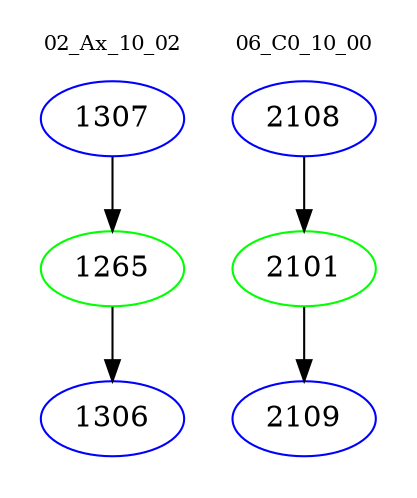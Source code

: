 digraph{
subgraph cluster_0 {
color = white
label = "02_Ax_10_02";
fontsize=10;
T0_1307 [label="1307", color="blue"]
T0_1307 -> T0_1265 [color="black"]
T0_1265 [label="1265", color="green"]
T0_1265 -> T0_1306 [color="black"]
T0_1306 [label="1306", color="blue"]
}
subgraph cluster_1 {
color = white
label = "06_C0_10_00";
fontsize=10;
T1_2108 [label="2108", color="blue"]
T1_2108 -> T1_2101 [color="black"]
T1_2101 [label="2101", color="green"]
T1_2101 -> T1_2109 [color="black"]
T1_2109 [label="2109", color="blue"]
}
}
